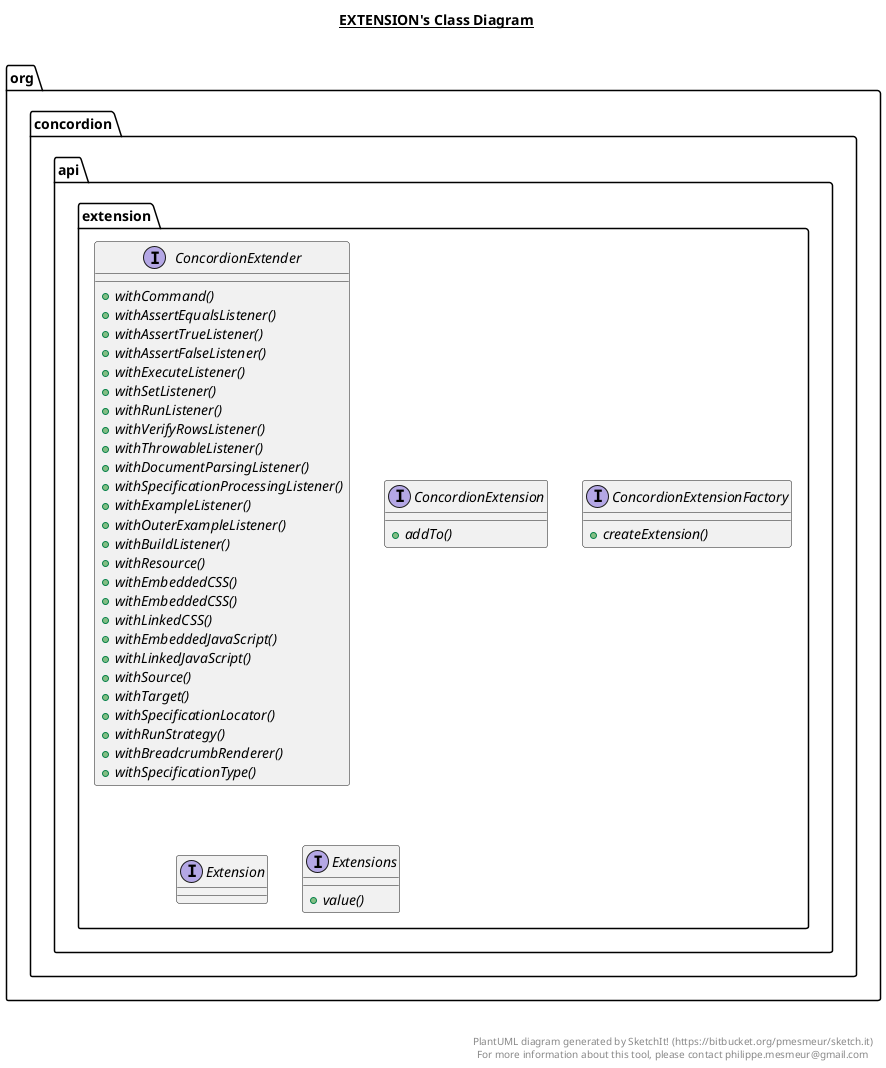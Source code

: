 @startuml

title __EXTENSION's Class Diagram__\n

  package org.concordion {
    package org.concordion.api {
      package org.concordion.api.extension {
        interface ConcordionExtender {
            {abstract} + withCommand()
            {abstract} + withAssertEqualsListener()
            {abstract} + withAssertTrueListener()
            {abstract} + withAssertFalseListener()
            {abstract} + withExecuteListener()
            {abstract} + withSetListener()
            {abstract} + withRunListener()
            {abstract} + withVerifyRowsListener()
            {abstract} + withThrowableListener()
            {abstract} + withDocumentParsingListener()
            {abstract} + withSpecificationProcessingListener()
            {abstract} + withExampleListener()
            {abstract} + withOuterExampleListener()
            {abstract} + withBuildListener()
            {abstract} + withResource()
            {abstract} + withEmbeddedCSS()
            {abstract} + withEmbeddedCSS()
            {abstract} + withLinkedCSS()
            {abstract} + withEmbeddedJavaScript()
            {abstract} + withLinkedJavaScript()
            {abstract} + withSource()
            {abstract} + withTarget()
            {abstract} + withSpecificationLocator()
            {abstract} + withRunStrategy()
            {abstract} + withBreadcrumbRenderer()
            {abstract} + withSpecificationType()
        }
      }
    }
  }
  

  package org.concordion {
    package org.concordion.api {
      package org.concordion.api.extension {
        interface ConcordionExtension {
            {abstract} + addTo()
        }
      }
    }
  }
  

  package org.concordion {
    package org.concordion.api {
      package org.concordion.api.extension {
        interface ConcordionExtensionFactory {
            {abstract} + createExtension()
        }
      }
    }
  }
  

  package org.concordion {
    package org.concordion.api {
      package org.concordion.api.extension {
        interface Extension {
        }
      }
    }
  }
  

  package org.concordion {
    package org.concordion.api {
      package org.concordion.api.extension {
        interface Extensions {
            {abstract} + value()
        }
      }
    }
  }
  



right footer


PlantUML diagram generated by SketchIt! (https://bitbucket.org/pmesmeur/sketch.it)
For more information about this tool, please contact philippe.mesmeur@gmail.com
endfooter

@enduml
